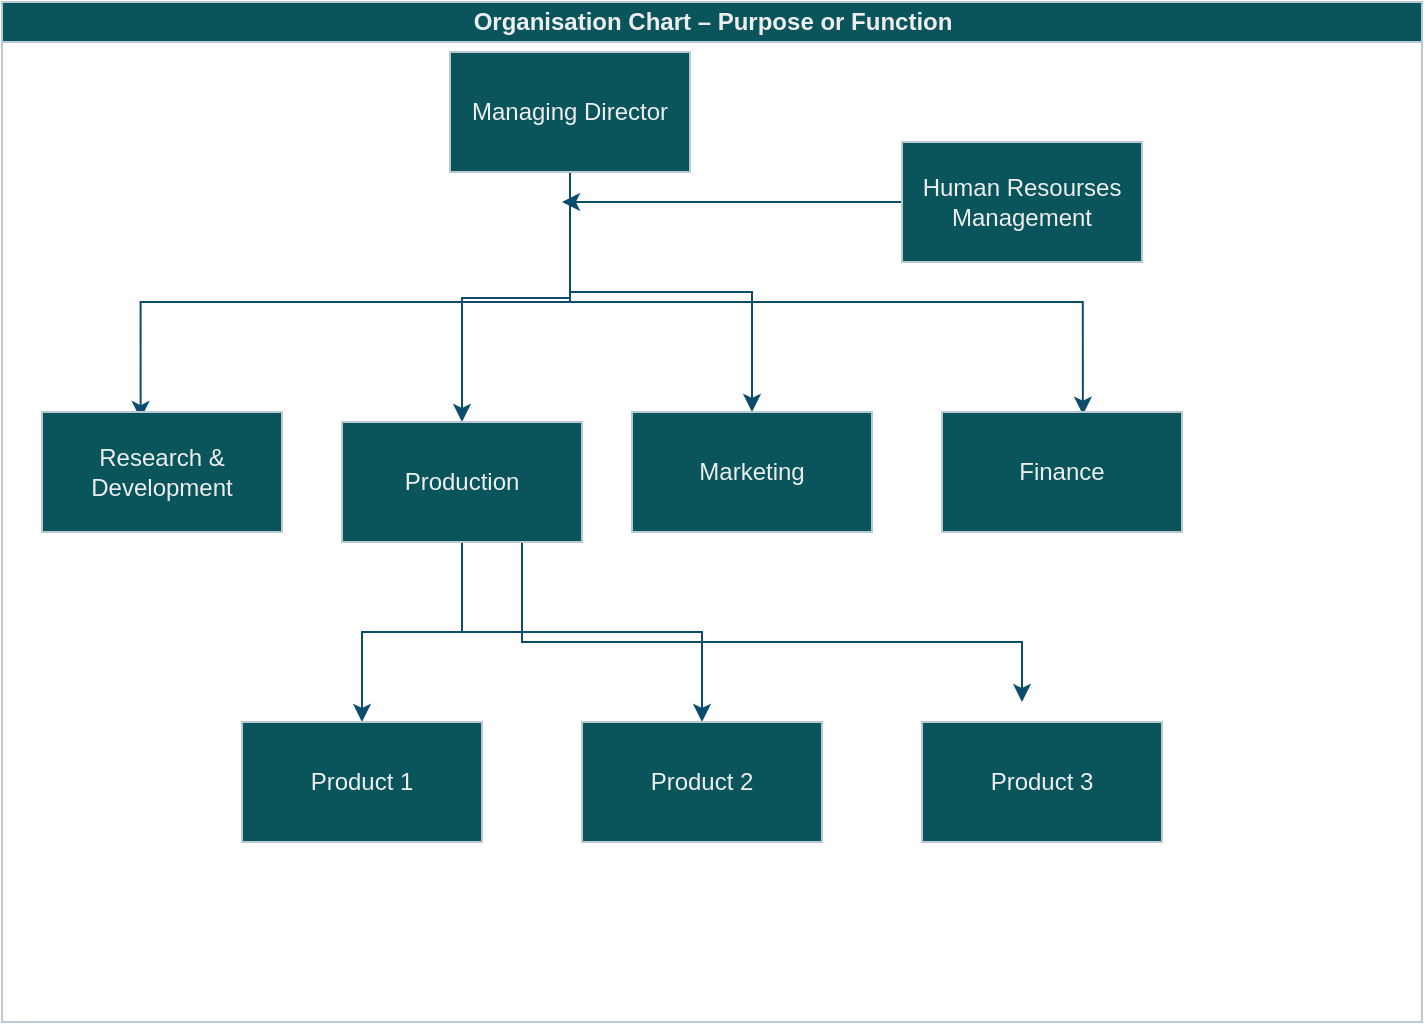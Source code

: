 <mxfile version="21.7.5" type="github">
  <diagram id="prtHgNgQTEPvFCAcTncT" name="Page-1">
    <mxGraphModel dx="820" dy="599" grid="1" gridSize="10" guides="1" tooltips="1" connect="1" arrows="1" fold="1" page="1" pageScale="1" pageWidth="827" pageHeight="1169" math="0" shadow="0">
      <root>
        <mxCell id="0" />
        <mxCell id="1" parent="0" />
        <mxCell id="dNxyNK7c78bLwvsdeMH5-11" value="Organisation Chart – Purpose or Function" style="swimlane;html=1;startSize=20;horizontal=1;containerType=tree;glass=0;labelBackgroundColor=none;fillColor=#09555B;strokeColor=#BAC8D3;fontColor=#EEEEEE;" parent="1" vertex="1">
          <mxGeometry x="40" y="80" width="710" height="510" as="geometry" />
        </mxCell>
        <mxCell id="swh1aqXrDWchYslmy2ap-25" style="edgeStyle=orthogonalEdgeStyle;rounded=0;orthogonalLoop=1;jettySize=auto;html=1;entryX=0.411;entryY=0.059;entryDx=0;entryDy=0;entryPerimeter=0;labelBackgroundColor=none;fontColor=default;strokeColor=#0B4D6A;" edge="1" parent="dNxyNK7c78bLwvsdeMH5-11" source="swh1aqXrDWchYslmy2ap-1" target="swh1aqXrDWchYslmy2ap-2">
          <mxGeometry relative="1" as="geometry">
            <Array as="points">
              <mxPoint x="284" y="150" />
              <mxPoint x="69" y="150" />
            </Array>
          </mxGeometry>
        </mxCell>
        <mxCell id="swh1aqXrDWchYslmy2ap-26" style="edgeStyle=orthogonalEdgeStyle;rounded=0;orthogonalLoop=1;jettySize=auto;html=1;labelBackgroundColor=none;fontColor=default;strokeColor=#0B4D6A;" edge="1" parent="dNxyNK7c78bLwvsdeMH5-11" source="swh1aqXrDWchYslmy2ap-1" target="swh1aqXrDWchYslmy2ap-3">
          <mxGeometry relative="1" as="geometry">
            <Array as="points">
              <mxPoint x="284" y="148" />
              <mxPoint x="230" y="148" />
            </Array>
          </mxGeometry>
        </mxCell>
        <mxCell id="swh1aqXrDWchYslmy2ap-27" style="edgeStyle=orthogonalEdgeStyle;rounded=0;orthogonalLoop=1;jettySize=auto;html=1;entryX=0.5;entryY=0;entryDx=0;entryDy=0;labelBackgroundColor=none;fontColor=default;strokeColor=#0B4D6A;" edge="1" parent="dNxyNK7c78bLwvsdeMH5-11" source="swh1aqXrDWchYslmy2ap-1" target="swh1aqXrDWchYslmy2ap-4">
          <mxGeometry relative="1" as="geometry" />
        </mxCell>
        <mxCell id="swh1aqXrDWchYslmy2ap-28" style="edgeStyle=orthogonalEdgeStyle;rounded=0;orthogonalLoop=1;jettySize=auto;html=1;entryX=0.587;entryY=0.022;entryDx=0;entryDy=0;entryPerimeter=0;labelBackgroundColor=none;fontColor=default;strokeColor=#0B4D6A;" edge="1" parent="dNxyNK7c78bLwvsdeMH5-11" source="swh1aqXrDWchYslmy2ap-1" target="swh1aqXrDWchYslmy2ap-5">
          <mxGeometry relative="1" as="geometry">
            <Array as="points">
              <mxPoint x="284" y="150" />
              <mxPoint x="540" y="150" />
            </Array>
          </mxGeometry>
        </mxCell>
        <mxCell id="swh1aqXrDWchYslmy2ap-1" value="Managing Director" style="rounded=0;whiteSpace=wrap;html=1;labelBackgroundColor=none;fillColor=#09555B;strokeColor=#BAC8D3;fontColor=#EEEEEE;" vertex="1" parent="dNxyNK7c78bLwvsdeMH5-11">
          <mxGeometry x="224" y="25" width="120" height="60" as="geometry" />
        </mxCell>
        <mxCell id="swh1aqXrDWchYslmy2ap-2" value="Research &amp;amp; Development" style="rounded=0;whiteSpace=wrap;html=1;labelBackgroundColor=none;fillColor=#09555B;strokeColor=#BAC8D3;fontColor=#EEEEEE;" vertex="1" parent="dNxyNK7c78bLwvsdeMH5-11">
          <mxGeometry x="20" y="205" width="120" height="60" as="geometry" />
        </mxCell>
        <mxCell id="swh1aqXrDWchYslmy2ap-32" style="edgeStyle=orthogonalEdgeStyle;rounded=0;orthogonalLoop=1;jettySize=auto;html=1;labelBackgroundColor=none;fontColor=default;strokeColor=#0B4D6A;" edge="1" parent="dNxyNK7c78bLwvsdeMH5-11" source="swh1aqXrDWchYslmy2ap-3" target="swh1aqXrDWchYslmy2ap-31">
          <mxGeometry relative="1" as="geometry" />
        </mxCell>
        <mxCell id="swh1aqXrDWchYslmy2ap-35" style="edgeStyle=orthogonalEdgeStyle;rounded=0;orthogonalLoop=1;jettySize=auto;html=1;entryX=0.5;entryY=0;entryDx=0;entryDy=0;labelBackgroundColor=none;fontColor=default;strokeColor=#0B4D6A;" edge="1" parent="dNxyNK7c78bLwvsdeMH5-11" source="swh1aqXrDWchYslmy2ap-3" target="swh1aqXrDWchYslmy2ap-33">
          <mxGeometry relative="1" as="geometry" />
        </mxCell>
        <mxCell id="swh1aqXrDWchYslmy2ap-37" style="edgeStyle=orthogonalEdgeStyle;rounded=0;orthogonalLoop=1;jettySize=auto;html=1;exitX=0.75;exitY=1;exitDx=0;exitDy=0;labelBackgroundColor=none;fontColor=default;strokeColor=#0B4D6A;" edge="1" parent="dNxyNK7c78bLwvsdeMH5-11" source="swh1aqXrDWchYslmy2ap-3">
          <mxGeometry relative="1" as="geometry">
            <mxPoint x="280" y="230" as="sourcePoint" />
            <mxPoint x="510" y="350" as="targetPoint" />
            <Array as="points">
              <mxPoint x="260" y="320" />
              <mxPoint x="510" y="320" />
            </Array>
          </mxGeometry>
        </mxCell>
        <mxCell id="swh1aqXrDWchYslmy2ap-3" value="Production" style="rounded=0;whiteSpace=wrap;html=1;labelBackgroundColor=none;fillColor=#09555B;strokeColor=#BAC8D3;fontColor=#EEEEEE;" vertex="1" parent="dNxyNK7c78bLwvsdeMH5-11">
          <mxGeometry x="170" y="210" width="120" height="60" as="geometry" />
        </mxCell>
        <mxCell id="swh1aqXrDWchYslmy2ap-5" value="Finance" style="rounded=0;whiteSpace=wrap;html=1;labelBackgroundColor=none;fillColor=#09555B;strokeColor=#BAC8D3;fontColor=#EEEEEE;" vertex="1" parent="dNxyNK7c78bLwvsdeMH5-11">
          <mxGeometry x="470.0" y="205" width="120" height="60" as="geometry" />
        </mxCell>
        <mxCell id="swh1aqXrDWchYslmy2ap-4" value="Marketing" style="rounded=0;whiteSpace=wrap;html=1;labelBackgroundColor=none;fillColor=#09555B;strokeColor=#BAC8D3;fontColor=#EEEEEE;" vertex="1" parent="dNxyNK7c78bLwvsdeMH5-11">
          <mxGeometry x="315" y="205" width="120" height="60" as="geometry" />
        </mxCell>
        <mxCell id="swh1aqXrDWchYslmy2ap-30" style="edgeStyle=orthogonalEdgeStyle;rounded=0;orthogonalLoop=1;jettySize=auto;html=1;labelBackgroundColor=none;fontColor=default;strokeColor=#0B4D6A;" edge="1" parent="dNxyNK7c78bLwvsdeMH5-11" source="swh1aqXrDWchYslmy2ap-29">
          <mxGeometry relative="1" as="geometry">
            <mxPoint x="280" y="100" as="targetPoint" />
          </mxGeometry>
        </mxCell>
        <mxCell id="swh1aqXrDWchYslmy2ap-29" value="Human Resourses Management" style="rounded=0;whiteSpace=wrap;html=1;labelBackgroundColor=none;fillColor=#09555B;strokeColor=#BAC8D3;fontColor=#EEEEEE;" vertex="1" parent="dNxyNK7c78bLwvsdeMH5-11">
          <mxGeometry x="450" y="70" width="120" height="60" as="geometry" />
        </mxCell>
        <mxCell id="swh1aqXrDWchYslmy2ap-31" value="Product 1" style="rounded=0;whiteSpace=wrap;html=1;labelBackgroundColor=none;fillColor=#09555B;strokeColor=#BAC8D3;fontColor=#EEEEEE;" vertex="1" parent="dNxyNK7c78bLwvsdeMH5-11">
          <mxGeometry x="120" y="360" width="120" height="60" as="geometry" />
        </mxCell>
        <mxCell id="swh1aqXrDWchYslmy2ap-34" value="Product 3" style="rounded=0;whiteSpace=wrap;html=1;labelBackgroundColor=none;fillColor=#09555B;strokeColor=#BAC8D3;fontColor=#EEEEEE;" vertex="1" parent="dNxyNK7c78bLwvsdeMH5-11">
          <mxGeometry x="460" y="360" width="120" height="60" as="geometry" />
        </mxCell>
        <mxCell id="swh1aqXrDWchYslmy2ap-33" value="Product 2" style="rounded=0;whiteSpace=wrap;html=1;labelBackgroundColor=none;fillColor=#09555B;strokeColor=#BAC8D3;fontColor=#EEEEEE;" vertex="1" parent="dNxyNK7c78bLwvsdeMH5-11">
          <mxGeometry x="290" y="360" width="120" height="60" as="geometry" />
        </mxCell>
      </root>
    </mxGraphModel>
  </diagram>
</mxfile>
